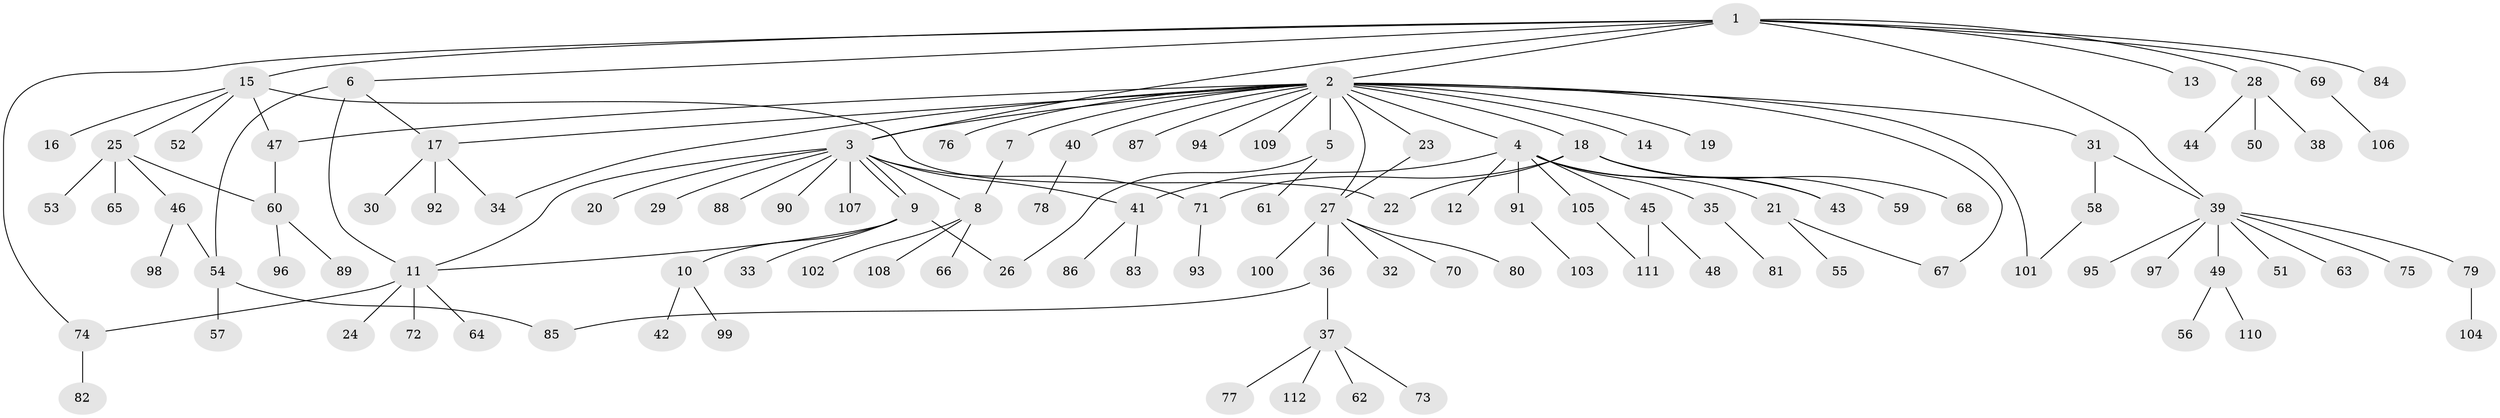 // Generated by graph-tools (version 1.1) at 2025/14/03/09/25 04:14:19]
// undirected, 112 vertices, 133 edges
graph export_dot {
graph [start="1"]
  node [color=gray90,style=filled];
  1;
  2;
  3;
  4;
  5;
  6;
  7;
  8;
  9;
  10;
  11;
  12;
  13;
  14;
  15;
  16;
  17;
  18;
  19;
  20;
  21;
  22;
  23;
  24;
  25;
  26;
  27;
  28;
  29;
  30;
  31;
  32;
  33;
  34;
  35;
  36;
  37;
  38;
  39;
  40;
  41;
  42;
  43;
  44;
  45;
  46;
  47;
  48;
  49;
  50;
  51;
  52;
  53;
  54;
  55;
  56;
  57;
  58;
  59;
  60;
  61;
  62;
  63;
  64;
  65;
  66;
  67;
  68;
  69;
  70;
  71;
  72;
  73;
  74;
  75;
  76;
  77;
  78;
  79;
  80;
  81;
  82;
  83;
  84;
  85;
  86;
  87;
  88;
  89;
  90;
  91;
  92;
  93;
  94;
  95;
  96;
  97;
  98;
  99;
  100;
  101;
  102;
  103;
  104;
  105;
  106;
  107;
  108;
  109;
  110;
  111;
  112;
  1 -- 2;
  1 -- 3;
  1 -- 6;
  1 -- 13;
  1 -- 15;
  1 -- 28;
  1 -- 39;
  1 -- 69;
  1 -- 74;
  1 -- 84;
  2 -- 3;
  2 -- 4;
  2 -- 5;
  2 -- 7;
  2 -- 14;
  2 -- 17;
  2 -- 18;
  2 -- 19;
  2 -- 23;
  2 -- 27;
  2 -- 31;
  2 -- 34;
  2 -- 40;
  2 -- 47;
  2 -- 67;
  2 -- 76;
  2 -- 87;
  2 -- 94;
  2 -- 101;
  2 -- 109;
  3 -- 8;
  3 -- 9;
  3 -- 9;
  3 -- 11;
  3 -- 20;
  3 -- 29;
  3 -- 41;
  3 -- 71;
  3 -- 88;
  3 -- 90;
  3 -- 107;
  4 -- 12;
  4 -- 21;
  4 -- 35;
  4 -- 41;
  4 -- 43;
  4 -- 45;
  4 -- 91;
  4 -- 105;
  5 -- 26;
  5 -- 61;
  6 -- 11;
  6 -- 17;
  6 -- 54;
  7 -- 8;
  8 -- 66;
  8 -- 102;
  8 -- 108;
  9 -- 10;
  9 -- 11;
  9 -- 26;
  9 -- 33;
  10 -- 42;
  10 -- 99;
  11 -- 24;
  11 -- 64;
  11 -- 72;
  11 -- 74;
  15 -- 16;
  15 -- 22;
  15 -- 25;
  15 -- 47;
  15 -- 52;
  17 -- 30;
  17 -- 34;
  17 -- 92;
  18 -- 22;
  18 -- 43;
  18 -- 59;
  18 -- 68;
  18 -- 71;
  21 -- 55;
  21 -- 67;
  23 -- 27;
  25 -- 46;
  25 -- 53;
  25 -- 60;
  25 -- 65;
  27 -- 32;
  27 -- 36;
  27 -- 70;
  27 -- 80;
  27 -- 100;
  28 -- 38;
  28 -- 44;
  28 -- 50;
  31 -- 39;
  31 -- 58;
  35 -- 81;
  36 -- 37;
  36 -- 85;
  37 -- 62;
  37 -- 73;
  37 -- 77;
  37 -- 112;
  39 -- 49;
  39 -- 51;
  39 -- 63;
  39 -- 75;
  39 -- 79;
  39 -- 95;
  39 -- 97;
  40 -- 78;
  41 -- 83;
  41 -- 86;
  45 -- 48;
  45 -- 111;
  46 -- 54;
  46 -- 98;
  47 -- 60;
  49 -- 56;
  49 -- 110;
  54 -- 57;
  54 -- 85;
  58 -- 101;
  60 -- 89;
  60 -- 96;
  69 -- 106;
  71 -- 93;
  74 -- 82;
  79 -- 104;
  91 -- 103;
  105 -- 111;
}

